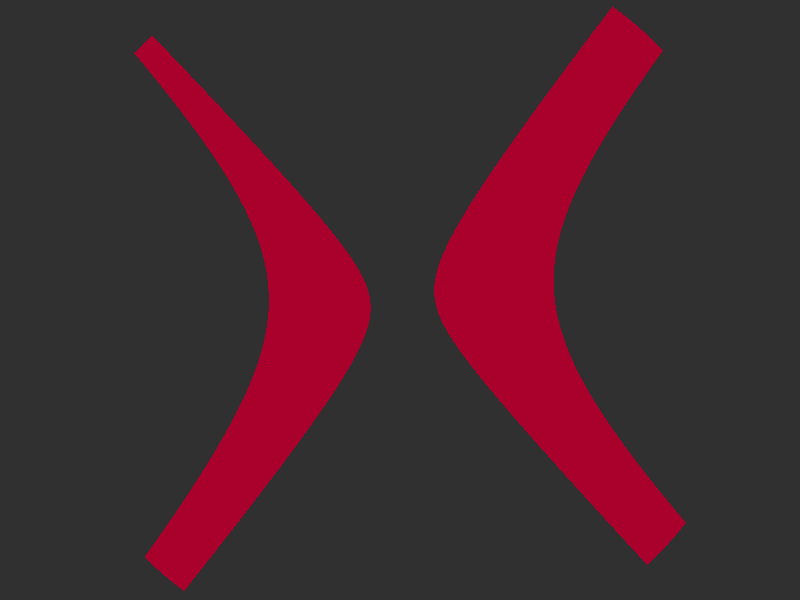 // This work is licensed under the Creative Commons Attribution 3.0 Unported License.
// To view a copy of this license, visit http://creativecommons.org/licenses/by/3.0/
// or send a letter to Creative Commons, 444 Castro Street, Suite 900, Mountain View,
// California, 94041, USA.

// Persistence Of Vision raytracer version 3.5 sample file.
//
// -w320 -h240
// -w800 -h600 +a0.3

// By Alexander Enzmann

/* sample quartic scene file written by Alexander Enzmann */
#version  3.7;
global_settings { 
  assumed_gamma 1.0
}

#include "colors.inc"
#include "shapes.inc"
#include "textures.inc"


/* Hyperbolic Torus having major radius sqrt(40), minor radius sqrt(12) */
quartic {
   < 1.0,  0.0,  0.0,   0.0,    2.0,  0.0,  0.0, -2.0,  0.0, -104.0
     0.0,  0.0,  0.0,   0.0,    0.0,  0.0,  0.0,  0.0,  0.0,   0.0
     1.0,  0.0,  0.0,  -2.0,    0.0, 56.0,  0.0,  0.0,  0.0,   0.0
     1.0,  0.0, 104.0,  0.0,  784.0 >

   texture {
      pigment { color rgb<0.8,0,0.05>*0.5 }
      finish {
         specular 1.0
         roughness 0.005
         ambient 0.2
         diffuse 0.8
      }
   }

   bounded_by { sphere { <0, 0, 0>, 20 } }

   rotate <90,30,0> rotate<10,0,0>
   translate 20*z
}

/* Put down a floor */
/*
plane {
   y, -20.0
   texture {
      pigment {
         Blue_Agate
         scale 20.0
      }
      finish {
         ambient 0.5
         diffuse 0.5
      }
   }
}
*/
camera {
   location  <0.0, 0.0, -20.0>
   angle 65 
   right     x*image_width/image_height
}

light_source { <200, 30, -300> colour White }

light_source { <-200, 30, -300> colour White }

background { color rgb<1,1,1>*0.03 } 
 
